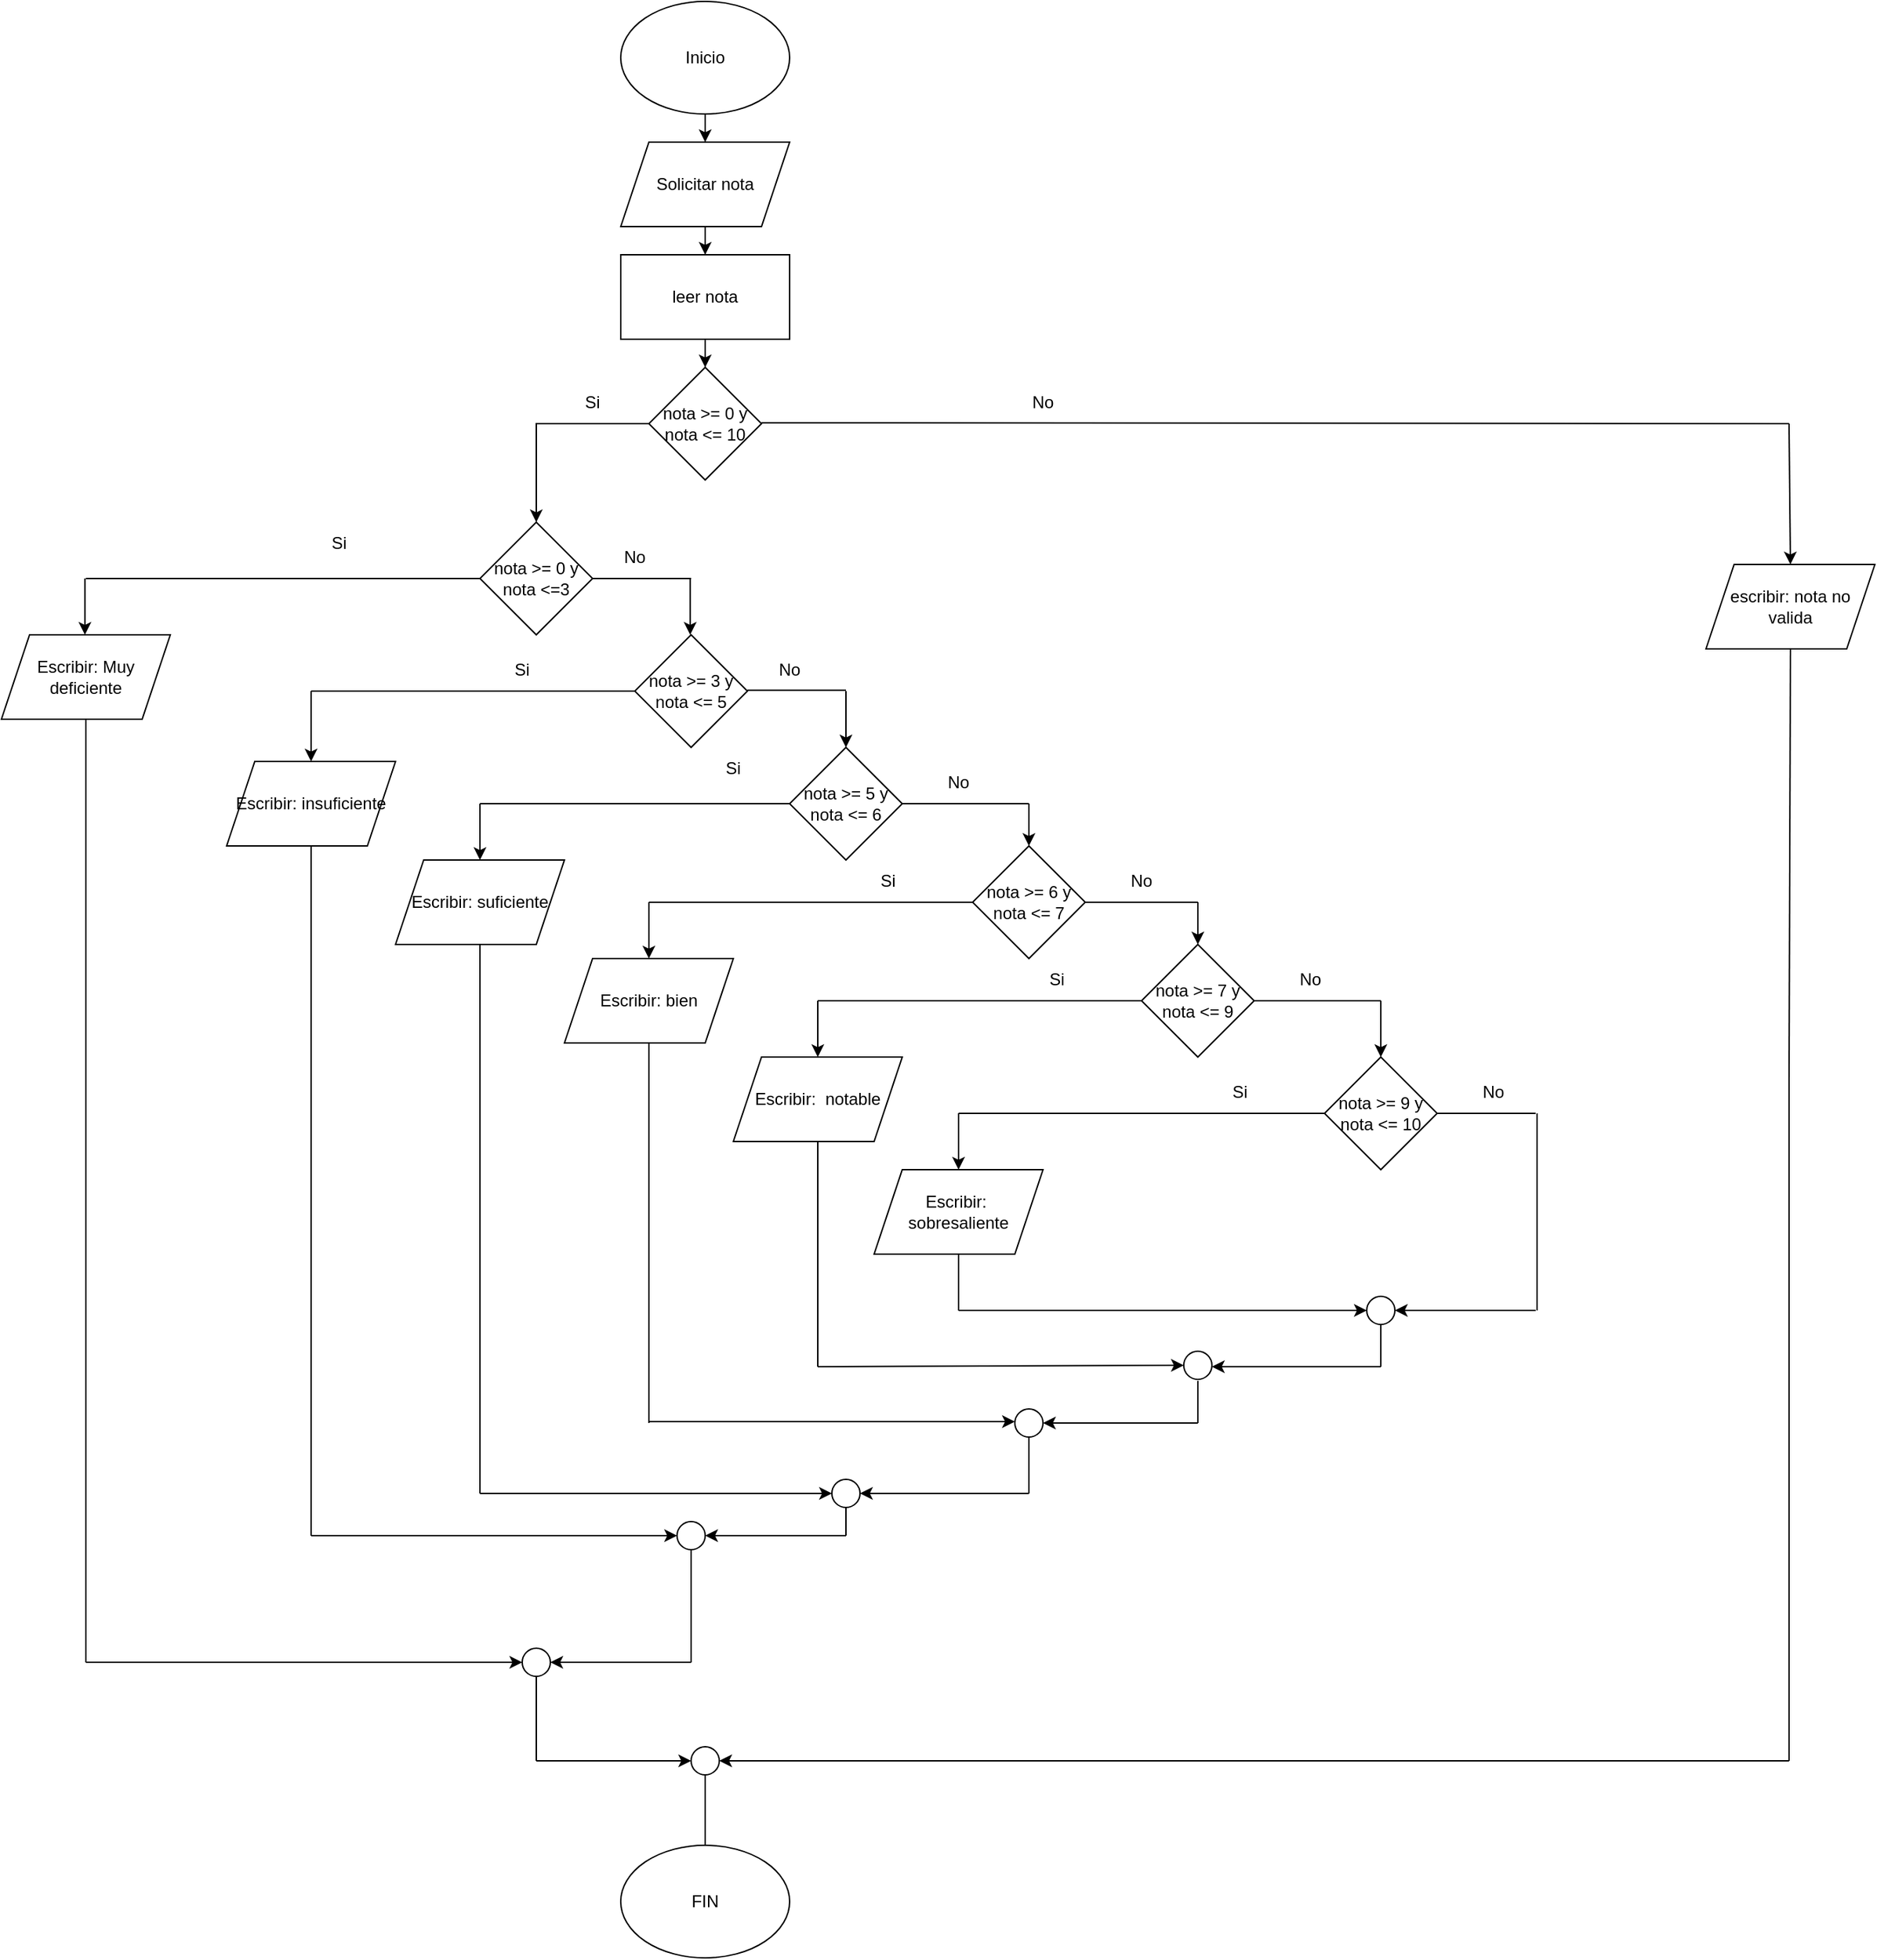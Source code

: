 <mxfile version="22.1.7" type="github">
  <diagram name="Página-1" id="kZlgYaVZEwSZtMp0INDw">
    <mxGraphModel dx="3597" dy="1487" grid="1" gridSize="10" guides="1" tooltips="1" connect="1" arrows="1" fold="1" page="1" pageScale="1" pageWidth="827" pageHeight="1169" math="0" shadow="0">
      <root>
        <mxCell id="0" />
        <mxCell id="1" parent="0" />
        <mxCell id="qvi3FXFzKSMQOO44Br2m-4" value="" style="edgeStyle=orthogonalEdgeStyle;rounded=0;orthogonalLoop=1;jettySize=auto;html=1;" parent="1" source="qvi3FXFzKSMQOO44Br2m-2" target="qvi3FXFzKSMQOO44Br2m-3" edge="1">
          <mxGeometry relative="1" as="geometry" />
        </mxCell>
        <mxCell id="qvi3FXFzKSMQOO44Br2m-2" value="Inicio" style="ellipse;whiteSpace=wrap;html=1;" parent="1" vertex="1">
          <mxGeometry x="470" y="190" width="120" height="80" as="geometry" />
        </mxCell>
        <mxCell id="qvi3FXFzKSMQOO44Br2m-6" value="" style="edgeStyle=orthogonalEdgeStyle;rounded=0;orthogonalLoop=1;jettySize=auto;html=1;" parent="1" source="qvi3FXFzKSMQOO44Br2m-3" target="qvi3FXFzKSMQOO44Br2m-5" edge="1">
          <mxGeometry relative="1" as="geometry" />
        </mxCell>
        <mxCell id="qvi3FXFzKSMQOO44Br2m-3" value="Solicitar nota" style="shape=parallelogram;perimeter=parallelogramPerimeter;whiteSpace=wrap;html=1;fixedSize=1;" parent="1" vertex="1">
          <mxGeometry x="470" y="290" width="120" height="60" as="geometry" />
        </mxCell>
        <mxCell id="qvi3FXFzKSMQOO44Br2m-8" value="" style="edgeStyle=orthogonalEdgeStyle;rounded=0;orthogonalLoop=1;jettySize=auto;html=1;" parent="1" source="qvi3FXFzKSMQOO44Br2m-5" target="qvi3FXFzKSMQOO44Br2m-7" edge="1">
          <mxGeometry relative="1" as="geometry" />
        </mxCell>
        <mxCell id="qvi3FXFzKSMQOO44Br2m-5" value="leer nota" style="whiteSpace=wrap;html=1;" parent="1" vertex="1">
          <mxGeometry x="470" y="370" width="120" height="60" as="geometry" />
        </mxCell>
        <mxCell id="qvi3FXFzKSMQOO44Br2m-10" value="" style="edgeStyle=orthogonalEdgeStyle;rounded=0;orthogonalLoop=1;jettySize=auto;html=1;" parent="1" source="qvi3FXFzKSMQOO44Br2m-7" target="qvi3FXFzKSMQOO44Br2m-9" edge="1">
          <mxGeometry relative="1" as="geometry" />
        </mxCell>
        <mxCell id="qvi3FXFzKSMQOO44Br2m-7" value="nota &amp;gt;= 0 y nota &amp;lt;= 10" style="rhombus;whiteSpace=wrap;html=1;" parent="1" vertex="1">
          <mxGeometry x="490" y="450" width="80" height="80" as="geometry" />
        </mxCell>
        <mxCell id="qvi3FXFzKSMQOO44Br2m-9" value="nota &amp;gt;= 0 y nota &amp;lt;=3" style="rhombus;whiteSpace=wrap;html=1;" parent="1" vertex="1">
          <mxGeometry x="370" y="560" width="80" height="80" as="geometry" />
        </mxCell>
        <mxCell id="qvi3FXFzKSMQOO44Br2m-11" value="Escribir: Muy deficiente" style="shape=parallelogram;perimeter=parallelogramPerimeter;whiteSpace=wrap;html=1;fixedSize=1;" parent="1" vertex="1">
          <mxGeometry x="30" y="640" width="120" height="60" as="geometry" />
        </mxCell>
        <mxCell id="qvi3FXFzKSMQOO44Br2m-24" value="" style="endArrow=none;html=1;rounded=0;" parent="1" edge="1">
          <mxGeometry width="50" height="50" relative="1" as="geometry">
            <mxPoint x="90" y="600" as="sourcePoint" />
            <mxPoint x="370" y="600" as="targetPoint" />
          </mxGeometry>
        </mxCell>
        <mxCell id="qvi3FXFzKSMQOO44Br2m-26" value="" style="endArrow=classic;html=1;rounded=0;" parent="1" edge="1">
          <mxGeometry width="50" height="50" relative="1" as="geometry">
            <mxPoint x="89.33" y="600" as="sourcePoint" />
            <mxPoint x="89.33" y="640" as="targetPoint" />
          </mxGeometry>
        </mxCell>
        <mxCell id="qvi3FXFzKSMQOO44Br2m-27" value="" style="endArrow=none;html=1;rounded=0;exitX=1;exitY=0.5;exitDx=0;exitDy=0;" parent="1" source="qvi3FXFzKSMQOO44Br2m-9" edge="1">
          <mxGeometry width="50" height="50" relative="1" as="geometry">
            <mxPoint x="510" y="700" as="sourcePoint" />
            <mxPoint x="520" y="600" as="targetPoint" />
          </mxGeometry>
        </mxCell>
        <mxCell id="qvi3FXFzKSMQOO44Br2m-28" value="" style="endArrow=classic;html=1;rounded=0;" parent="1" edge="1">
          <mxGeometry width="50" height="50" relative="1" as="geometry">
            <mxPoint x="519.33" y="600" as="sourcePoint" />
            <mxPoint x="519.33" y="640" as="targetPoint" />
          </mxGeometry>
        </mxCell>
        <mxCell id="qvi3FXFzKSMQOO44Br2m-29" value="nota &amp;gt;= 3 y nota &amp;lt;= 5" style="rhombus;whiteSpace=wrap;html=1;" parent="1" vertex="1">
          <mxGeometry x="480" y="640" width="80" height="80" as="geometry" />
        </mxCell>
        <mxCell id="qvi3FXFzKSMQOO44Br2m-30" value="" style="endArrow=none;html=1;rounded=0;entryX=0.5;entryY=1;entryDx=0;entryDy=0;" parent="1" target="qvi3FXFzKSMQOO44Br2m-11" edge="1">
          <mxGeometry width="50" height="50" relative="1" as="geometry">
            <mxPoint x="90" y="1200" as="sourcePoint" />
            <mxPoint x="560" y="650" as="targetPoint" />
          </mxGeometry>
        </mxCell>
        <mxCell id="qvi3FXFzKSMQOO44Br2m-32" value="" style="ellipse;whiteSpace=wrap;html=1;aspect=fixed;" parent="1" vertex="1">
          <mxGeometry x="400" y="1360" width="20" height="20" as="geometry" />
        </mxCell>
        <mxCell id="qvi3FXFzKSMQOO44Br2m-34" value="" style="endArrow=none;html=1;rounded=0;exitX=1;exitY=0.5;exitDx=0;exitDy=0;" parent="1" edge="1">
          <mxGeometry width="50" height="50" relative="1" as="geometry">
            <mxPoint x="570" y="489.33" as="sourcePoint" />
            <mxPoint x="1300" y="490" as="targetPoint" />
          </mxGeometry>
        </mxCell>
        <mxCell id="qvi3FXFzKSMQOO44Br2m-35" value="" style="endArrow=classic;html=1;rounded=0;entryX=0.5;entryY=0;entryDx=0;entryDy=0;" parent="1" target="qvi3FXFzKSMQOO44Br2m-36" edge="1">
          <mxGeometry width="50" height="50" relative="1" as="geometry">
            <mxPoint x="1300" y="490" as="sourcePoint" />
            <mxPoint x="849.33" y="540" as="targetPoint" />
          </mxGeometry>
        </mxCell>
        <mxCell id="qvi3FXFzKSMQOO44Br2m-36" value="escribir: nota no valida" style="shape=parallelogram;perimeter=parallelogramPerimeter;whiteSpace=wrap;html=1;fixedSize=1;" parent="1" vertex="1">
          <mxGeometry x="1241" y="590" width="120" height="60" as="geometry" />
        </mxCell>
        <mxCell id="qvi3FXFzKSMQOO44Br2m-39" value="" style="endArrow=none;html=1;rounded=0;entryX=0;entryY=0.5;entryDx=0;entryDy=0;" parent="1" target="qvi3FXFzKSMQOO44Br2m-29" edge="1">
          <mxGeometry width="50" height="50" relative="1" as="geometry">
            <mxPoint x="250" y="680" as="sourcePoint" />
            <mxPoint x="620" y="700" as="targetPoint" />
          </mxGeometry>
        </mxCell>
        <mxCell id="qvi3FXFzKSMQOO44Br2m-41" value="Escribir: insuficiente" style="shape=parallelogram;perimeter=parallelogramPerimeter;whiteSpace=wrap;html=1;fixedSize=1;" parent="1" vertex="1">
          <mxGeometry x="190" y="730" width="120" height="60" as="geometry" />
        </mxCell>
        <mxCell id="qvi3FXFzKSMQOO44Br2m-45" value="" style="endArrow=none;html=1;rounded=0;exitX=1;exitY=0.5;exitDx=0;exitDy=0;" parent="1" edge="1">
          <mxGeometry width="50" height="50" relative="1" as="geometry">
            <mxPoint x="560" y="679.33" as="sourcePoint" />
            <mxPoint x="630" y="679.33" as="targetPoint" />
          </mxGeometry>
        </mxCell>
        <mxCell id="qvi3FXFzKSMQOO44Br2m-46" value="" style="endArrow=classic;html=1;rounded=0;" parent="1" edge="1">
          <mxGeometry width="50" height="50" relative="1" as="geometry">
            <mxPoint x="630" y="680" as="sourcePoint" />
            <mxPoint x="630" y="720" as="targetPoint" />
          </mxGeometry>
        </mxCell>
        <mxCell id="qvi3FXFzKSMQOO44Br2m-47" value="" style="endArrow=none;html=1;rounded=0;entryX=0.5;entryY=1;entryDx=0;entryDy=0;" parent="1" target="qvi3FXFzKSMQOO44Br2m-36" edge="1">
          <mxGeometry width="50" height="50" relative="1" as="geometry">
            <mxPoint x="1300" y="960" as="sourcePoint" />
            <mxPoint x="870" y="670" as="targetPoint" />
          </mxGeometry>
        </mxCell>
        <mxCell id="qvi3FXFzKSMQOO44Br2m-49" value="nota &amp;gt;= 5 y nota &amp;lt;= 6" style="rhombus;whiteSpace=wrap;html=1;" parent="1" vertex="1">
          <mxGeometry x="590" y="720" width="80" height="80" as="geometry" />
        </mxCell>
        <mxCell id="qvi3FXFzKSMQOO44Br2m-53" value="" style="endArrow=classic;html=1;rounded=0;entryX=0.5;entryY=0;entryDx=0;entryDy=0;" parent="1" target="qvi3FXFzKSMQOO44Br2m-41" edge="1">
          <mxGeometry width="50" height="50" relative="1" as="geometry">
            <mxPoint x="250" y="680" as="sourcePoint" />
            <mxPoint x="250" y="720" as="targetPoint" />
          </mxGeometry>
        </mxCell>
        <mxCell id="qvi3FXFzKSMQOO44Br2m-54" value="" style="endArrow=none;html=1;rounded=0;entryX=0;entryY=0.5;entryDx=0;entryDy=0;" parent="1" target="qvi3FXFzKSMQOO44Br2m-49" edge="1">
          <mxGeometry width="50" height="50" relative="1" as="geometry">
            <mxPoint x="370" y="760" as="sourcePoint" />
            <mxPoint x="780" y="760" as="targetPoint" />
          </mxGeometry>
        </mxCell>
        <mxCell id="qvi3FXFzKSMQOO44Br2m-55" value="" style="endArrow=classic;html=1;rounded=0;" parent="1" edge="1">
          <mxGeometry width="50" height="50" relative="1" as="geometry">
            <mxPoint x="370" y="760" as="sourcePoint" />
            <mxPoint x="370" y="800" as="targetPoint" />
          </mxGeometry>
        </mxCell>
        <mxCell id="qvi3FXFzKSMQOO44Br2m-56" value="Escribir: suficiente" style="shape=parallelogram;perimeter=parallelogramPerimeter;whiteSpace=wrap;html=1;fixedSize=1;" parent="1" vertex="1">
          <mxGeometry x="310" y="800" width="120" height="60" as="geometry" />
        </mxCell>
        <mxCell id="qvi3FXFzKSMQOO44Br2m-57" value="" style="endArrow=none;html=1;rounded=0;exitX=1;exitY=0.5;exitDx=0;exitDy=0;" parent="1" source="qvi3FXFzKSMQOO44Br2m-49" edge="1">
          <mxGeometry width="50" height="50" relative="1" as="geometry">
            <mxPoint x="700" y="760" as="sourcePoint" />
            <mxPoint x="760" y="760" as="targetPoint" />
          </mxGeometry>
        </mxCell>
        <mxCell id="qvi3FXFzKSMQOO44Br2m-58" value="" style="endArrow=classic;html=1;rounded=0;" parent="1" edge="1">
          <mxGeometry width="50" height="50" relative="1" as="geometry">
            <mxPoint x="760" y="760" as="sourcePoint" />
            <mxPoint x="760" y="790" as="targetPoint" />
          </mxGeometry>
        </mxCell>
        <mxCell id="qvi3FXFzKSMQOO44Br2m-59" value="nota &amp;gt;= 6 y nota &amp;lt;= 7" style="rhombus;whiteSpace=wrap;html=1;" parent="1" vertex="1">
          <mxGeometry x="720" y="790" width="80" height="80" as="geometry" />
        </mxCell>
        <mxCell id="qvi3FXFzKSMQOO44Br2m-60" value="" style="endArrow=none;html=1;rounded=0;entryX=0;entryY=0.5;entryDx=0;entryDy=0;" parent="1" target="qvi3FXFzKSMQOO44Br2m-59" edge="1">
          <mxGeometry width="50" height="50" relative="1" as="geometry">
            <mxPoint x="490" y="830" as="sourcePoint" />
            <mxPoint x="600" y="770" as="targetPoint" />
          </mxGeometry>
        </mxCell>
        <mxCell id="qvi3FXFzKSMQOO44Br2m-61" value="" style="endArrow=classic;html=1;rounded=0;" parent="1" edge="1">
          <mxGeometry width="50" height="50" relative="1" as="geometry">
            <mxPoint x="490" y="830" as="sourcePoint" />
            <mxPoint x="490" y="870" as="targetPoint" />
          </mxGeometry>
        </mxCell>
        <mxCell id="qvi3FXFzKSMQOO44Br2m-62" value="" style="endArrow=none;html=1;rounded=0;exitX=1;exitY=0.5;exitDx=0;exitDy=0;" parent="1" source="qvi3FXFzKSMQOO44Br2m-59" edge="1">
          <mxGeometry width="50" height="50" relative="1" as="geometry">
            <mxPoint x="820" y="830" as="sourcePoint" />
            <mxPoint x="880" y="830" as="targetPoint" />
          </mxGeometry>
        </mxCell>
        <mxCell id="qvi3FXFzKSMQOO44Br2m-63" value="" style="endArrow=classic;html=1;rounded=0;" parent="1" edge="1">
          <mxGeometry width="50" height="50" relative="1" as="geometry">
            <mxPoint x="880" y="830" as="sourcePoint" />
            <mxPoint x="880" y="860" as="targetPoint" />
          </mxGeometry>
        </mxCell>
        <mxCell id="qvi3FXFzKSMQOO44Br2m-65" value="Escribir: bien" style="shape=parallelogram;perimeter=parallelogramPerimeter;whiteSpace=wrap;html=1;fixedSize=1;" parent="1" vertex="1">
          <mxGeometry x="430" y="870" width="120" height="60" as="geometry" />
        </mxCell>
        <mxCell id="qvi3FXFzKSMQOO44Br2m-66" value="nota &amp;gt;= 7 y nota &amp;lt;= 9" style="rhombus;whiteSpace=wrap;html=1;" parent="1" vertex="1">
          <mxGeometry x="840" y="860" width="80" height="80" as="geometry" />
        </mxCell>
        <mxCell id="qvi3FXFzKSMQOO44Br2m-67" value="" style="endArrow=none;html=1;rounded=0;entryX=0;entryY=0.5;entryDx=0;entryDy=0;" parent="1" target="qvi3FXFzKSMQOO44Br2m-66" edge="1">
          <mxGeometry width="50" height="50" relative="1" as="geometry">
            <mxPoint x="610" y="900" as="sourcePoint" />
            <mxPoint x="1030" y="890" as="targetPoint" />
          </mxGeometry>
        </mxCell>
        <mxCell id="qvi3FXFzKSMQOO44Br2m-68" value="" style="endArrow=classic;html=1;rounded=0;" parent="1" edge="1">
          <mxGeometry width="50" height="50" relative="1" as="geometry">
            <mxPoint x="610" y="900" as="sourcePoint" />
            <mxPoint x="610" y="940" as="targetPoint" />
          </mxGeometry>
        </mxCell>
        <mxCell id="qvi3FXFzKSMQOO44Br2m-69" value="Escribir:&amp;nbsp; notable" style="shape=parallelogram;perimeter=parallelogramPerimeter;whiteSpace=wrap;html=1;fixedSize=1;" parent="1" vertex="1">
          <mxGeometry x="550" y="940" width="120" height="60" as="geometry" />
        </mxCell>
        <mxCell id="qvi3FXFzKSMQOO44Br2m-71" value="" style="endArrow=none;html=1;rounded=0;exitX=1;exitY=0.5;exitDx=0;exitDy=0;" parent="1" source="qvi3FXFzKSMQOO44Br2m-66" edge="1">
          <mxGeometry width="50" height="50" relative="1" as="geometry">
            <mxPoint x="940" y="910" as="sourcePoint" />
            <mxPoint x="1010" y="900" as="targetPoint" />
          </mxGeometry>
        </mxCell>
        <mxCell id="qvi3FXFzKSMQOO44Br2m-72" value="" style="endArrow=classic;html=1;rounded=0;" parent="1" edge="1">
          <mxGeometry width="50" height="50" relative="1" as="geometry">
            <mxPoint x="1010" y="900" as="sourcePoint" />
            <mxPoint x="1010" y="940" as="targetPoint" />
          </mxGeometry>
        </mxCell>
        <mxCell id="qvi3FXFzKSMQOO44Br2m-73" value="nota &amp;gt;= 9 y nota &amp;lt;= 10" style="rhombus;whiteSpace=wrap;html=1;" parent="1" vertex="1">
          <mxGeometry x="970" y="940" width="80" height="80" as="geometry" />
        </mxCell>
        <mxCell id="qvi3FXFzKSMQOO44Br2m-74" value="" style="endArrow=none;html=1;rounded=0;entryX=0;entryY=0.5;entryDx=0;entryDy=0;" parent="1" target="qvi3FXFzKSMQOO44Br2m-73" edge="1">
          <mxGeometry width="50" height="50" relative="1" as="geometry">
            <mxPoint x="710" y="980" as="sourcePoint" />
            <mxPoint x="1140" y="990" as="targetPoint" />
          </mxGeometry>
        </mxCell>
        <mxCell id="qvi3FXFzKSMQOO44Br2m-75" value="" style="endArrow=classic;html=1;rounded=0;" parent="1" edge="1">
          <mxGeometry width="50" height="50" relative="1" as="geometry">
            <mxPoint x="710" y="980" as="sourcePoint" />
            <mxPoint x="710" y="1020" as="targetPoint" />
          </mxGeometry>
        </mxCell>
        <mxCell id="qvi3FXFzKSMQOO44Br2m-76" value="" style="endArrow=none;html=1;rounded=0;exitX=1;exitY=0.5;exitDx=0;exitDy=0;" parent="1" source="qvi3FXFzKSMQOO44Br2m-73" edge="1">
          <mxGeometry width="50" height="50" relative="1" as="geometry">
            <mxPoint x="1080" y="980" as="sourcePoint" />
            <mxPoint x="1120" y="980" as="targetPoint" />
          </mxGeometry>
        </mxCell>
        <mxCell id="qvi3FXFzKSMQOO44Br2m-78" value="Escribir:&amp;nbsp; sobresaliente" style="shape=parallelogram;perimeter=parallelogramPerimeter;whiteSpace=wrap;html=1;fixedSize=1;" parent="1" vertex="1">
          <mxGeometry x="650" y="1020" width="120" height="60" as="geometry" />
        </mxCell>
        <mxCell id="qvi3FXFzKSMQOO44Br2m-79" value="" style="endArrow=none;html=1;rounded=0;" parent="1" edge="1">
          <mxGeometry width="50" height="50" relative="1" as="geometry">
            <mxPoint x="1121" y="1120" as="sourcePoint" />
            <mxPoint x="1121" y="980" as="targetPoint" />
          </mxGeometry>
        </mxCell>
        <mxCell id="qvi3FXFzKSMQOO44Br2m-80" value="" style="endArrow=classic;html=1;rounded=0;entryX=1;entryY=0.5;entryDx=0;entryDy=0;" parent="1" target="qvi3FXFzKSMQOO44Br2m-82" edge="1">
          <mxGeometry width="50" height="50" relative="1" as="geometry">
            <mxPoint x="1120" y="1120" as="sourcePoint" />
            <mxPoint x="1030" y="1120" as="targetPoint" />
          </mxGeometry>
        </mxCell>
        <mxCell id="qvi3FXFzKSMQOO44Br2m-82" value="" style="ellipse;whiteSpace=wrap;html=1;aspect=fixed;" parent="1" vertex="1">
          <mxGeometry x="1000" y="1110" width="20" height="20" as="geometry" />
        </mxCell>
        <mxCell id="qvi3FXFzKSMQOO44Br2m-83" value="" style="endArrow=none;html=1;rounded=0;" parent="1" edge="1">
          <mxGeometry width="50" height="50" relative="1" as="geometry">
            <mxPoint x="710" y="1120" as="sourcePoint" />
            <mxPoint x="710" y="1080" as="targetPoint" />
          </mxGeometry>
        </mxCell>
        <mxCell id="qvi3FXFzKSMQOO44Br2m-84" value="" style="endArrow=classic;html=1;rounded=0;entryX=0;entryY=0.5;entryDx=0;entryDy=0;" parent="1" target="qvi3FXFzKSMQOO44Br2m-82" edge="1">
          <mxGeometry width="50" height="50" relative="1" as="geometry">
            <mxPoint x="710" y="1120" as="sourcePoint" />
            <mxPoint x="680" y="1130" as="targetPoint" />
          </mxGeometry>
        </mxCell>
        <mxCell id="qvi3FXFzKSMQOO44Br2m-85" value="" style="endArrow=none;html=1;rounded=0;" parent="1" edge="1">
          <mxGeometry width="50" height="50" relative="1" as="geometry">
            <mxPoint x="1300" y="1440" as="sourcePoint" />
            <mxPoint x="1300" y="960" as="targetPoint" />
          </mxGeometry>
        </mxCell>
        <mxCell id="qvi3FXFzKSMQOO44Br2m-86" value="" style="endArrow=none;html=1;rounded=0;" parent="1" edge="1">
          <mxGeometry width="50" height="50" relative="1" as="geometry">
            <mxPoint x="90" y="1370" as="sourcePoint" />
            <mxPoint x="90" y="1200" as="targetPoint" />
          </mxGeometry>
        </mxCell>
        <mxCell id="qvi3FXFzKSMQOO44Br2m-87" value="" style="endArrow=none;html=1;rounded=0;entryX=0.5;entryY=1;entryDx=0;entryDy=0;" parent="1" target="qvi3FXFzKSMQOO44Br2m-69" edge="1">
          <mxGeometry width="50" height="50" relative="1" as="geometry">
            <mxPoint x="610" y="1160" as="sourcePoint" />
            <mxPoint x="520" y="580" as="targetPoint" />
          </mxGeometry>
        </mxCell>
        <mxCell id="qvi3FXFzKSMQOO44Br2m-88" value="" style="endArrow=none;html=1;rounded=0;entryX=0.5;entryY=1;entryDx=0;entryDy=0;" parent="1" target="qvi3FXFzKSMQOO44Br2m-82" edge="1">
          <mxGeometry width="50" height="50" relative="1" as="geometry">
            <mxPoint x="1010" y="1160" as="sourcePoint" />
            <mxPoint x="980" y="1010" as="targetPoint" />
          </mxGeometry>
        </mxCell>
        <mxCell id="qvi3FXFzKSMQOO44Br2m-89" value="" style="endArrow=classic;html=1;rounded=0;" parent="1" edge="1">
          <mxGeometry width="50" height="50" relative="1" as="geometry">
            <mxPoint x="1010" y="1160" as="sourcePoint" />
            <mxPoint x="890" y="1160" as="targetPoint" />
          </mxGeometry>
        </mxCell>
        <mxCell id="qvi3FXFzKSMQOO44Br2m-90" value="" style="endArrow=classic;html=1;rounded=0;entryX=0;entryY=0.5;entryDx=0;entryDy=0;" parent="1" target="qvi3FXFzKSMQOO44Br2m-91" edge="1">
          <mxGeometry width="50" height="50" relative="1" as="geometry">
            <mxPoint x="610" y="1160" as="sourcePoint" />
            <mxPoint x="840" y="1160" as="targetPoint" />
          </mxGeometry>
        </mxCell>
        <mxCell id="qvi3FXFzKSMQOO44Br2m-91" value="" style="ellipse;whiteSpace=wrap;html=1;aspect=fixed;" parent="1" vertex="1">
          <mxGeometry x="870" y="1149" width="20" height="20" as="geometry" />
        </mxCell>
        <mxCell id="qvi3FXFzKSMQOO44Br2m-92" value="" style="endArrow=none;html=1;rounded=0;entryX=0.5;entryY=1;entryDx=0;entryDy=0;" parent="1" target="qvi3FXFzKSMQOO44Br2m-65" edge="1">
          <mxGeometry width="50" height="50" relative="1" as="geometry">
            <mxPoint x="490" y="1200" as="sourcePoint" />
            <mxPoint x="480" y="820" as="targetPoint" />
          </mxGeometry>
        </mxCell>
        <mxCell id="qvi3FXFzKSMQOO44Br2m-93" value="" style="endArrow=classic;html=1;rounded=0;" parent="1" edge="1">
          <mxGeometry width="50" height="50" relative="1" as="geometry">
            <mxPoint x="490" y="1199" as="sourcePoint" />
            <mxPoint x="750" y="1199" as="targetPoint" />
          </mxGeometry>
        </mxCell>
        <mxCell id="qvi3FXFzKSMQOO44Br2m-95" value="" style="ellipse;whiteSpace=wrap;html=1;aspect=fixed;" parent="1" vertex="1">
          <mxGeometry x="750" y="1190" width="20" height="20" as="geometry" />
        </mxCell>
        <mxCell id="qvi3FXFzKSMQOO44Br2m-96" value="" style="endArrow=classic;html=1;rounded=0;" parent="1" edge="1">
          <mxGeometry width="50" height="50" relative="1" as="geometry">
            <mxPoint x="880" y="1200" as="sourcePoint" />
            <mxPoint x="770" y="1200" as="targetPoint" />
          </mxGeometry>
        </mxCell>
        <mxCell id="qvi3FXFzKSMQOO44Br2m-97" value="" style="endArrow=none;html=1;rounded=0;entryX=0.5;entryY=1;entryDx=0;entryDy=0;" parent="1" edge="1">
          <mxGeometry width="50" height="50" relative="1" as="geometry">
            <mxPoint x="880" y="1200" as="sourcePoint" />
            <mxPoint x="880" y="1170" as="targetPoint" />
          </mxGeometry>
        </mxCell>
        <mxCell id="qvi3FXFzKSMQOO44Br2m-98" value="" style="endArrow=none;html=1;rounded=0;exitX=0.5;exitY=1;exitDx=0;exitDy=0;" parent="1" source="qvi3FXFzKSMQOO44Br2m-56" edge="1">
          <mxGeometry width="50" height="50" relative="1" as="geometry">
            <mxPoint x="370" y="870" as="sourcePoint" />
            <mxPoint x="370" y="1250" as="targetPoint" />
          </mxGeometry>
        </mxCell>
        <mxCell id="qvi3FXFzKSMQOO44Br2m-99" value="" style="endArrow=classic;html=1;rounded=0;entryX=0;entryY=0.5;entryDx=0;entryDy=0;" parent="1" target="qvi3FXFzKSMQOO44Br2m-100" edge="1">
          <mxGeometry width="50" height="50" relative="1" as="geometry">
            <mxPoint x="370" y="1250" as="sourcePoint" />
            <mxPoint x="610" y="1250" as="targetPoint" />
          </mxGeometry>
        </mxCell>
        <mxCell id="qvi3FXFzKSMQOO44Br2m-100" value="" style="ellipse;whiteSpace=wrap;html=1;aspect=fixed;" parent="1" vertex="1">
          <mxGeometry x="620" y="1240" width="20" height="20" as="geometry" />
        </mxCell>
        <mxCell id="qvi3FXFzKSMQOO44Br2m-101" value="" style="endArrow=none;html=1;rounded=0;exitX=0.5;exitY=1;exitDx=0;exitDy=0;" parent="1" source="qvi3FXFzKSMQOO44Br2m-95" edge="1">
          <mxGeometry width="50" height="50" relative="1" as="geometry">
            <mxPoint x="760" y="1230" as="sourcePoint" />
            <mxPoint x="760" y="1250" as="targetPoint" />
          </mxGeometry>
        </mxCell>
        <mxCell id="qvi3FXFzKSMQOO44Br2m-102" value="" style="endArrow=classic;html=1;rounded=0;" parent="1" edge="1">
          <mxGeometry width="50" height="50" relative="1" as="geometry">
            <mxPoint x="760" y="1250" as="sourcePoint" />
            <mxPoint x="640" y="1250" as="targetPoint" />
          </mxGeometry>
        </mxCell>
        <mxCell id="qvi3FXFzKSMQOO44Br2m-103" value="" style="endArrow=none;html=1;rounded=0;exitX=0.5;exitY=1;exitDx=0;exitDy=0;" parent="1" source="qvi3FXFzKSMQOO44Br2m-41" edge="1">
          <mxGeometry width="50" height="50" relative="1" as="geometry">
            <mxPoint x="250" y="900" as="sourcePoint" />
            <mxPoint x="250" y="1280" as="targetPoint" />
          </mxGeometry>
        </mxCell>
        <mxCell id="qvi3FXFzKSMQOO44Br2m-104" value="" style="endArrow=classic;html=1;rounded=0;entryX=0;entryY=0.5;entryDx=0;entryDy=0;" parent="1" target="qvi3FXFzKSMQOO44Br2m-105" edge="1">
          <mxGeometry width="50" height="50" relative="1" as="geometry">
            <mxPoint x="250" y="1280" as="sourcePoint" />
            <mxPoint x="500" y="1280" as="targetPoint" />
          </mxGeometry>
        </mxCell>
        <mxCell id="qvi3FXFzKSMQOO44Br2m-105" value="" style="ellipse;whiteSpace=wrap;html=1;aspect=fixed;" parent="1" vertex="1">
          <mxGeometry x="510" y="1270" width="20" height="20" as="geometry" />
        </mxCell>
        <mxCell id="qvi3FXFzKSMQOO44Br2m-107" value="" style="endArrow=none;html=1;rounded=0;exitX=0.5;exitY=1;exitDx=0;exitDy=0;" parent="1" source="qvi3FXFzKSMQOO44Br2m-100" edge="1">
          <mxGeometry width="50" height="50" relative="1" as="geometry">
            <mxPoint x="630" y="1270" as="sourcePoint" />
            <mxPoint x="630" y="1280" as="targetPoint" />
          </mxGeometry>
        </mxCell>
        <mxCell id="qvi3FXFzKSMQOO44Br2m-108" value="" style="endArrow=classic;html=1;rounded=0;entryX=1;entryY=0.5;entryDx=0;entryDy=0;" parent="1" target="qvi3FXFzKSMQOO44Br2m-105" edge="1">
          <mxGeometry width="50" height="50" relative="1" as="geometry">
            <mxPoint x="630" y="1280" as="sourcePoint" />
            <mxPoint x="440" y="1280" as="targetPoint" />
          </mxGeometry>
        </mxCell>
        <mxCell id="qvi3FXFzKSMQOO44Br2m-109" value="" style="endArrow=classic;html=1;rounded=0;entryX=0;entryY=0.5;entryDx=0;entryDy=0;" parent="1" edge="1">
          <mxGeometry width="50" height="50" relative="1" as="geometry">
            <mxPoint x="90" y="1370" as="sourcePoint" />
            <mxPoint x="400" y="1370" as="targetPoint" />
          </mxGeometry>
        </mxCell>
        <mxCell id="qvi3FXFzKSMQOO44Br2m-110" value="" style="endArrow=none;html=1;rounded=0;exitX=0.5;exitY=1;exitDx=0;exitDy=0;" parent="1" source="qvi3FXFzKSMQOO44Br2m-105" edge="1">
          <mxGeometry width="50" height="50" relative="1" as="geometry">
            <mxPoint x="510" y="1320" as="sourcePoint" />
            <mxPoint x="520" y="1370" as="targetPoint" />
          </mxGeometry>
        </mxCell>
        <mxCell id="qvi3FXFzKSMQOO44Br2m-111" value="" style="endArrow=classic;html=1;rounded=0;" parent="1" edge="1">
          <mxGeometry width="50" height="50" relative="1" as="geometry">
            <mxPoint x="520" y="1370" as="sourcePoint" />
            <mxPoint x="420" y="1370" as="targetPoint" />
          </mxGeometry>
        </mxCell>
        <mxCell id="qvi3FXFzKSMQOO44Br2m-112" value="" style="endArrow=none;html=1;rounded=0;exitX=0.5;exitY=1;exitDx=0;exitDy=0;" parent="1" source="qvi3FXFzKSMQOO44Br2m-32" edge="1">
          <mxGeometry width="50" height="50" relative="1" as="geometry">
            <mxPoint x="440" y="1410" as="sourcePoint" />
            <mxPoint x="410" y="1440" as="targetPoint" />
          </mxGeometry>
        </mxCell>
        <mxCell id="qvi3FXFzKSMQOO44Br2m-113" value="" style="endArrow=classic;html=1;rounded=0;entryX=0;entryY=0.5;entryDx=0;entryDy=0;" parent="1" target="qvi3FXFzKSMQOO44Br2m-115" edge="1">
          <mxGeometry width="50" height="50" relative="1" as="geometry">
            <mxPoint x="410" y="1440" as="sourcePoint" />
            <mxPoint x="510" y="1440" as="targetPoint" />
          </mxGeometry>
        </mxCell>
        <mxCell id="qvi3FXFzKSMQOO44Br2m-114" value="" style="endArrow=classic;html=1;rounded=0;entryX=1;entryY=0.5;entryDx=0;entryDy=0;" parent="1" target="qvi3FXFzKSMQOO44Br2m-115" edge="1">
          <mxGeometry width="50" height="50" relative="1" as="geometry">
            <mxPoint x="1300" y="1440" as="sourcePoint" />
            <mxPoint x="1000" y="1430" as="targetPoint" />
          </mxGeometry>
        </mxCell>
        <mxCell id="qvi3FXFzKSMQOO44Br2m-115" value="" style="ellipse;whiteSpace=wrap;html=1;aspect=fixed;" parent="1" vertex="1">
          <mxGeometry x="520" y="1430" width="20" height="20" as="geometry" />
        </mxCell>
        <mxCell id="qvi3FXFzKSMQOO44Br2m-116" value="FIN" style="ellipse;whiteSpace=wrap;html=1;" parent="1" vertex="1">
          <mxGeometry x="470" y="1500" width="120" height="80" as="geometry" />
        </mxCell>
        <mxCell id="qvi3FXFzKSMQOO44Br2m-117" value="" style="endArrow=none;html=1;rounded=0;exitX=0.5;exitY=1;exitDx=0;exitDy=0;" parent="1" source="qvi3FXFzKSMQOO44Br2m-115" edge="1">
          <mxGeometry width="50" height="50" relative="1" as="geometry">
            <mxPoint x="630" y="1480" as="sourcePoint" />
            <mxPoint x="530" y="1500" as="targetPoint" />
          </mxGeometry>
        </mxCell>
        <mxCell id="db7NurwwOyI7uWRlR536-1" value="Si" style="text;strokeColor=none;align=center;fillColor=none;html=1;verticalAlign=middle;whiteSpace=wrap;rounded=0;" vertex="1" parent="1">
          <mxGeometry x="520" y="720" width="60" height="30" as="geometry" />
        </mxCell>
        <mxCell id="db7NurwwOyI7uWRlR536-2" value="Si" style="text;strokeColor=none;align=center;fillColor=none;html=1;verticalAlign=middle;whiteSpace=wrap;rounded=0;" vertex="1" parent="1">
          <mxGeometry x="240" y="560" width="60" height="30" as="geometry" />
        </mxCell>
        <mxCell id="db7NurwwOyI7uWRlR536-3" value="Si" style="text;strokeColor=none;align=center;fillColor=none;html=1;verticalAlign=middle;whiteSpace=wrap;rounded=0;" vertex="1" parent="1">
          <mxGeometry x="370" y="650" width="60" height="30" as="geometry" />
        </mxCell>
        <mxCell id="db7NurwwOyI7uWRlR536-4" value="Si" style="text;strokeColor=none;align=center;fillColor=none;html=1;verticalAlign=middle;whiteSpace=wrap;rounded=0;" vertex="1" parent="1">
          <mxGeometry x="630" y="800" width="60" height="30" as="geometry" />
        </mxCell>
        <mxCell id="db7NurwwOyI7uWRlR536-5" value="Si" style="text;strokeColor=none;align=center;fillColor=none;html=1;verticalAlign=middle;whiteSpace=wrap;rounded=0;" vertex="1" parent="1">
          <mxGeometry x="750" y="870" width="60" height="30" as="geometry" />
        </mxCell>
        <mxCell id="db7NurwwOyI7uWRlR536-6" value="Si" style="text;strokeColor=none;align=center;fillColor=none;html=1;verticalAlign=middle;whiteSpace=wrap;rounded=0;" vertex="1" parent="1">
          <mxGeometry x="880" y="950" width="60" height="30" as="geometry" />
        </mxCell>
        <mxCell id="db7NurwwOyI7uWRlR536-7" value="Si" style="text;strokeColor=none;align=center;fillColor=none;html=1;verticalAlign=middle;whiteSpace=wrap;rounded=0;" vertex="1" parent="1">
          <mxGeometry x="420" y="460" width="60" height="30" as="geometry" />
        </mxCell>
        <mxCell id="db7NurwwOyI7uWRlR536-8" value="No" style="text;strokeColor=none;align=center;fillColor=none;html=1;verticalAlign=middle;whiteSpace=wrap;rounded=0;" vertex="1" parent="1">
          <mxGeometry x="450" y="570" width="60" height="30" as="geometry" />
        </mxCell>
        <mxCell id="db7NurwwOyI7uWRlR536-9" value="No" style="text;strokeColor=none;align=center;fillColor=none;html=1;verticalAlign=middle;whiteSpace=wrap;rounded=0;" vertex="1" parent="1">
          <mxGeometry x="560" y="650" width="60" height="30" as="geometry" />
        </mxCell>
        <mxCell id="db7NurwwOyI7uWRlR536-10" value="No" style="text;strokeColor=none;align=center;fillColor=none;html=1;verticalAlign=middle;whiteSpace=wrap;rounded=0;" vertex="1" parent="1">
          <mxGeometry x="680" y="730" width="60" height="30" as="geometry" />
        </mxCell>
        <mxCell id="db7NurwwOyI7uWRlR536-11" value="No" style="text;strokeColor=none;align=center;fillColor=none;html=1;verticalAlign=middle;whiteSpace=wrap;rounded=0;" vertex="1" parent="1">
          <mxGeometry x="810" y="800" width="60" height="30" as="geometry" />
        </mxCell>
        <mxCell id="db7NurwwOyI7uWRlR536-12" value="No" style="text;strokeColor=none;align=center;fillColor=none;html=1;verticalAlign=middle;whiteSpace=wrap;rounded=0;" vertex="1" parent="1">
          <mxGeometry x="930" y="870" width="60" height="30" as="geometry" />
        </mxCell>
        <mxCell id="db7NurwwOyI7uWRlR536-13" value="No" style="text;strokeColor=none;align=center;fillColor=none;html=1;verticalAlign=middle;whiteSpace=wrap;rounded=0;" vertex="1" parent="1">
          <mxGeometry x="1060" y="950" width="60" height="30" as="geometry" />
        </mxCell>
        <mxCell id="db7NurwwOyI7uWRlR536-14" value="No" style="text;strokeColor=none;align=center;fillColor=none;html=1;verticalAlign=middle;whiteSpace=wrap;rounded=0;" vertex="1" parent="1">
          <mxGeometry x="740" y="460" width="60" height="30" as="geometry" />
        </mxCell>
      </root>
    </mxGraphModel>
  </diagram>
</mxfile>
